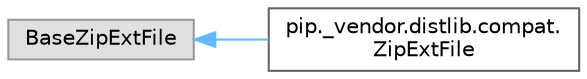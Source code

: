 digraph "Graphical Class Hierarchy"
{
 // LATEX_PDF_SIZE
  bgcolor="transparent";
  edge [fontname=Helvetica,fontsize=10,labelfontname=Helvetica,labelfontsize=10];
  node [fontname=Helvetica,fontsize=10,shape=box,height=0.2,width=0.4];
  rankdir="LR";
  Node0 [id="Node000000",label="BaseZipExtFile",height=0.2,width=0.4,color="grey60", fillcolor="#E0E0E0", style="filled",tooltip=" "];
  Node0 -> Node1 [id="edge945_Node000000_Node000001",dir="back",color="steelblue1",style="solid",tooltip=" "];
  Node1 [id="Node000001",label="pip._vendor.distlib.compat.\lZipExtFile",height=0.2,width=0.4,color="grey40", fillcolor="white", style="filled",URL="$classpip_1_1__vendor_1_1distlib_1_1compat_1_1_zip_ext_file.html",tooltip=" "];
}
